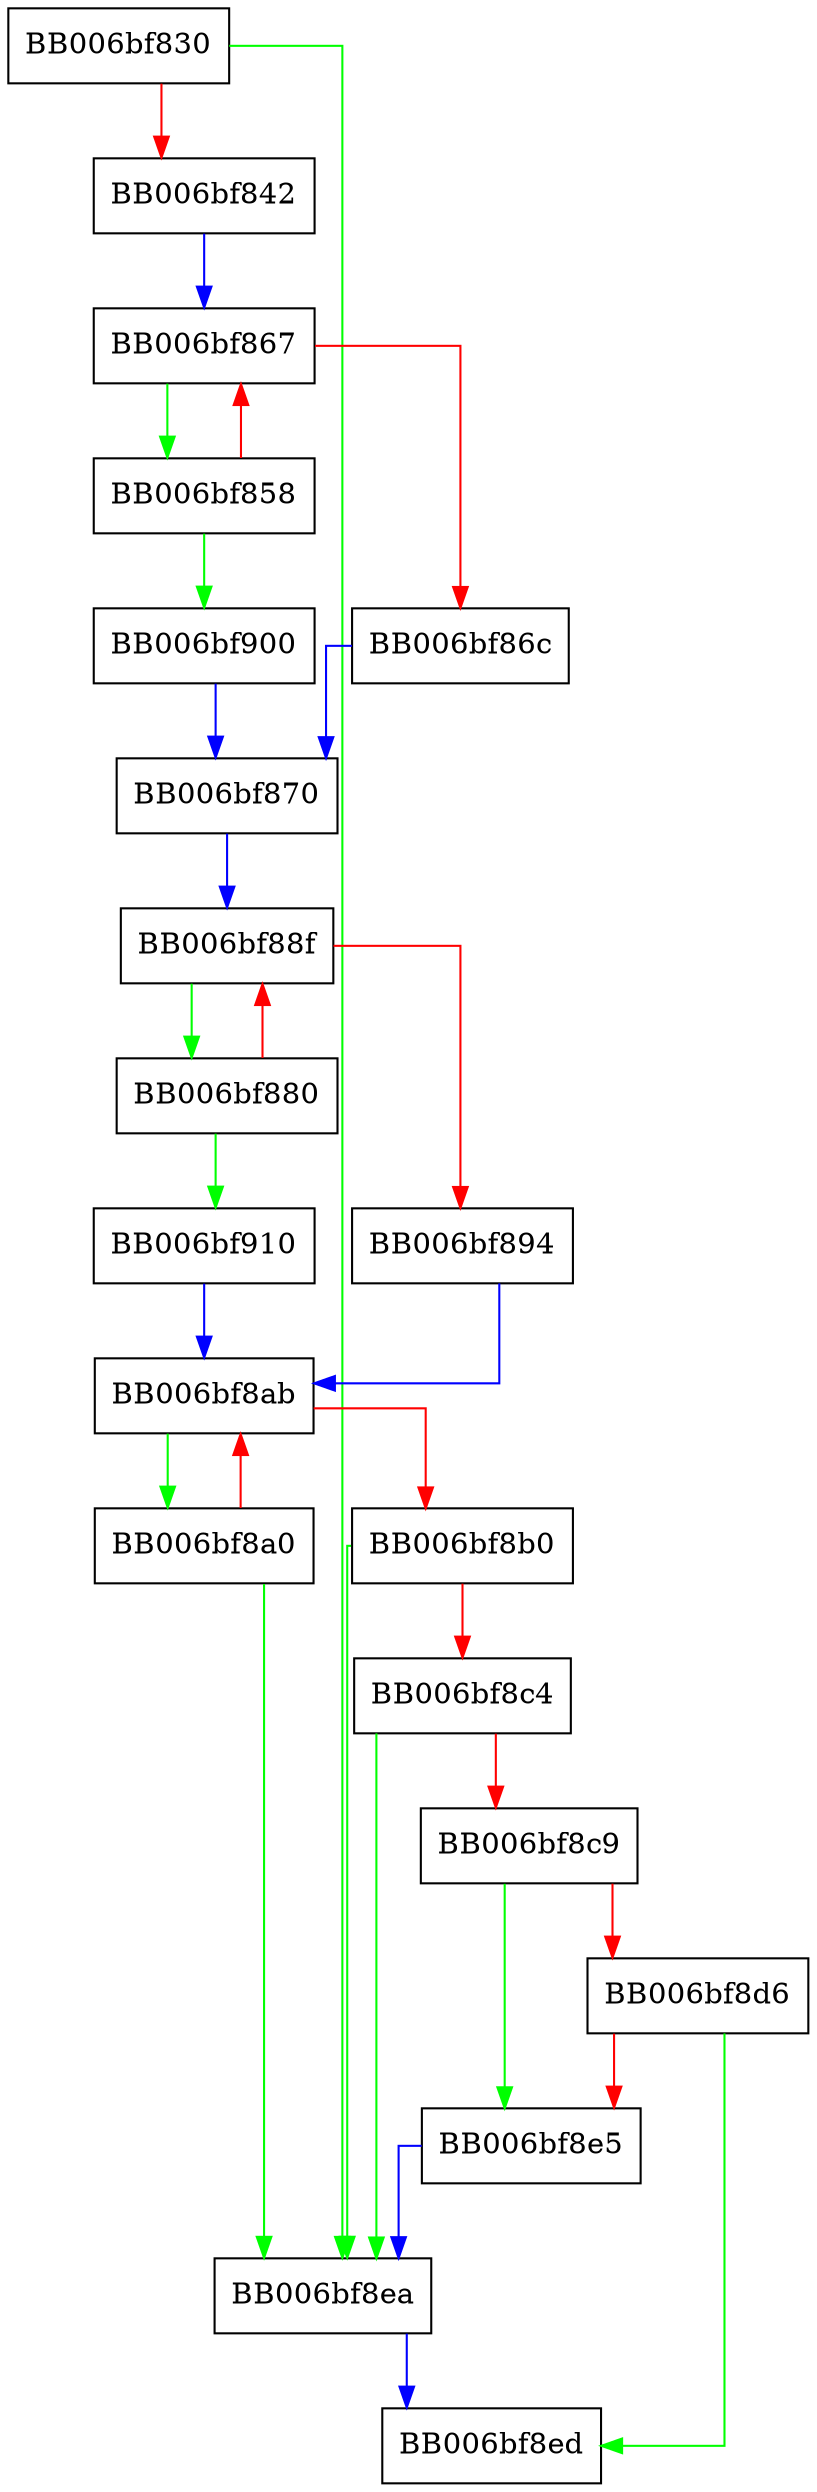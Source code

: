digraph ossl_prov_import_key {
  node [shape="box"];
  graph [splines=ortho];
  BB006bf830 -> BB006bf8ea [color="green"];
  BB006bf830 -> BB006bf842 [color="red"];
  BB006bf842 -> BB006bf867 [color="blue"];
  BB006bf858 -> BB006bf900 [color="green"];
  BB006bf858 -> BB006bf867 [color="red"];
  BB006bf867 -> BB006bf858 [color="green"];
  BB006bf867 -> BB006bf86c [color="red"];
  BB006bf86c -> BB006bf870 [color="blue"];
  BB006bf870 -> BB006bf88f [color="blue"];
  BB006bf880 -> BB006bf910 [color="green"];
  BB006bf880 -> BB006bf88f [color="red"];
  BB006bf88f -> BB006bf880 [color="green"];
  BB006bf88f -> BB006bf894 [color="red"];
  BB006bf894 -> BB006bf8ab [color="blue"];
  BB006bf8a0 -> BB006bf8ea [color="green"];
  BB006bf8a0 -> BB006bf8ab [color="red"];
  BB006bf8ab -> BB006bf8a0 [color="green"];
  BB006bf8ab -> BB006bf8b0 [color="red"];
  BB006bf8b0 -> BB006bf8ea [color="green"];
  BB006bf8b0 -> BB006bf8c4 [color="red"];
  BB006bf8c4 -> BB006bf8ea [color="green"];
  BB006bf8c4 -> BB006bf8c9 [color="red"];
  BB006bf8c9 -> BB006bf8e5 [color="green"];
  BB006bf8c9 -> BB006bf8d6 [color="red"];
  BB006bf8d6 -> BB006bf8ed [color="green"];
  BB006bf8d6 -> BB006bf8e5 [color="red"];
  BB006bf8e5 -> BB006bf8ea [color="blue"];
  BB006bf8ea -> BB006bf8ed [color="blue"];
  BB006bf900 -> BB006bf870 [color="blue"];
  BB006bf910 -> BB006bf8ab [color="blue"];
}